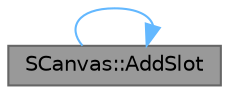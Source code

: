 digraph "SCanvas::AddSlot"
{
 // INTERACTIVE_SVG=YES
 // LATEX_PDF_SIZE
  bgcolor="transparent";
  edge [fontname=Helvetica,fontsize=10,labelfontname=Helvetica,labelfontsize=10];
  node [fontname=Helvetica,fontsize=10,shape=box,height=0.2,width=0.4];
  rankdir="LR";
  Node1 [id="Node000001",label="SCanvas::AddSlot",height=0.2,width=0.4,color="gray40", fillcolor="grey60", style="filled", fontcolor="black",tooltip="Adds a content slot."];
  Node1 -> Node1 [id="edge1_Node000001_Node000001",color="steelblue1",style="solid",tooltip=" "];
}
